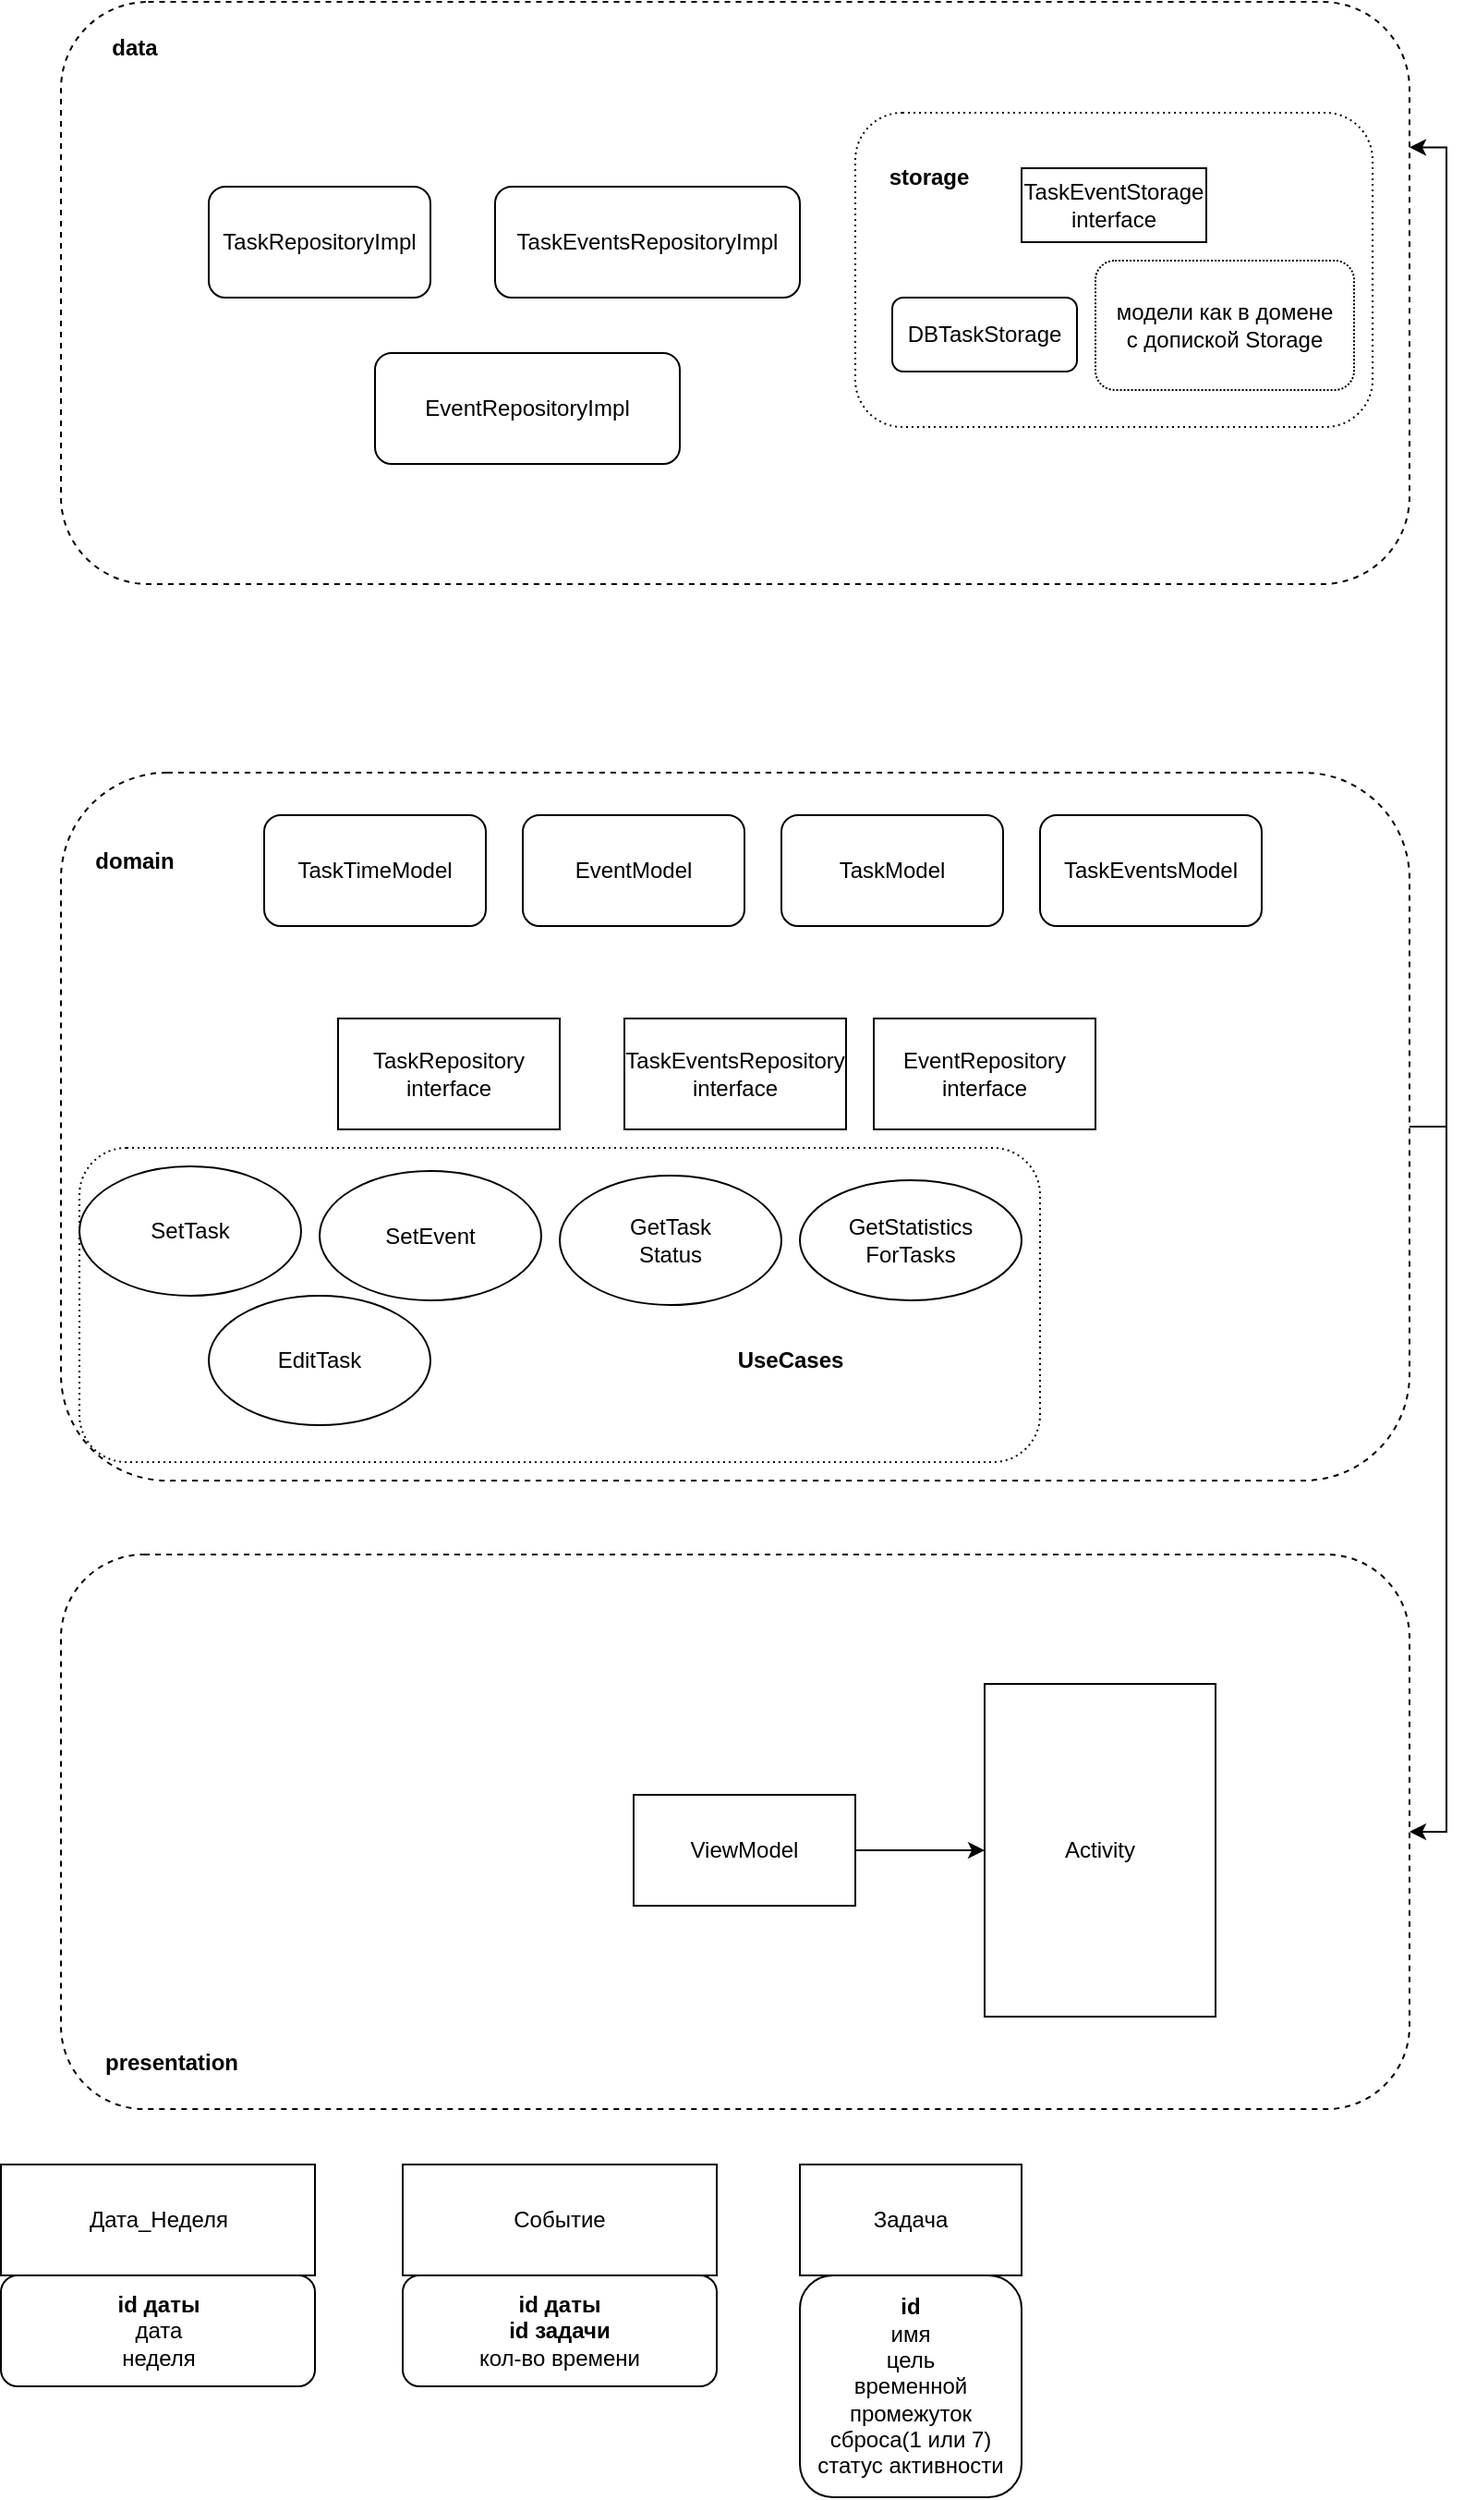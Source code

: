 <mxfile version="16.4.7" type="device"><diagram id="EejzeUMHLlEKSud8FcVM" name="Page-1"><mxGraphModel dx="862" dy="503" grid="1" gridSize="10" guides="1" tooltips="1" connect="1" arrows="1" fold="1" page="1" pageScale="1" pageWidth="827" pageHeight="1169" math="0" shadow="0"><root><mxCell id="0"/><mxCell id="1" parent="0"/><mxCell id="jxcSQ0RE7cFmgT1kWPS_-4" value="" style="rounded=1;whiteSpace=wrap;html=1;dashed=1;" parent="1" vertex="1"><mxGeometry x="60" y="10" width="730" height="315" as="geometry"/></mxCell><mxCell id="jxcSQ0RE7cFmgT1kWPS_-30" value="" style="rounded=1;whiteSpace=wrap;html=1;dashed=1;dashPattern=1 2;" parent="1" vertex="1"><mxGeometry x="490" y="70" width="280" height="170" as="geometry"/></mxCell><mxCell id="jxcSQ0RE7cFmgT1kWPS_-37" style="edgeStyle=orthogonalEdgeStyle;rounded=0;orthogonalLoop=1;jettySize=auto;html=1;entryX=1;entryY=0.5;entryDx=0;entryDy=0;" parent="1" source="jxcSQ0RE7cFmgT1kWPS_-1" target="jxcSQ0RE7cFmgT1kWPS_-6" edge="1"><mxGeometry relative="1" as="geometry"><Array as="points"><mxPoint x="810" y="619"/><mxPoint x="810" y="1000"/></Array></mxGeometry></mxCell><mxCell id="jxcSQ0RE7cFmgT1kWPS_-38" style="edgeStyle=orthogonalEdgeStyle;rounded=0;orthogonalLoop=1;jettySize=auto;html=1;entryX=1;entryY=0.25;entryDx=0;entryDy=0;" parent="1" source="jxcSQ0RE7cFmgT1kWPS_-1" target="jxcSQ0RE7cFmgT1kWPS_-4" edge="1"><mxGeometry relative="1" as="geometry"><Array as="points"><mxPoint x="810" y="619"/><mxPoint x="810" y="89"/></Array></mxGeometry></mxCell><mxCell id="jxcSQ0RE7cFmgT1kWPS_-1" value="" style="rounded=1;whiteSpace=wrap;html=1;dashed=1;" parent="1" vertex="1"><mxGeometry x="60" y="427" width="730" height="383" as="geometry"/></mxCell><mxCell id="jxcSQ0RE7cFmgT1kWPS_-27" value="" style="rounded=1;whiteSpace=wrap;html=1;dashed=1;dashPattern=1 2;" parent="1" vertex="1"><mxGeometry x="70" y="630" width="520" height="170" as="geometry"/></mxCell><mxCell id="jxcSQ0RE7cFmgT1kWPS_-3" value="domain" style="text;html=1;strokeColor=none;fillColor=none;align=center;verticalAlign=middle;whiteSpace=wrap;rounded=0;dashed=1;fontStyle=1" parent="1" vertex="1"><mxGeometry x="70" y="460" width="60" height="30" as="geometry"/></mxCell><mxCell id="jxcSQ0RE7cFmgT1kWPS_-5" value="data" style="text;html=1;strokeColor=none;fillColor=none;align=center;verticalAlign=middle;whiteSpace=wrap;rounded=0;dashed=1;fontStyle=1" parent="1" vertex="1"><mxGeometry x="70" y="20" width="60" height="30" as="geometry"/></mxCell><mxCell id="jxcSQ0RE7cFmgT1kWPS_-6" value="" style="rounded=1;whiteSpace=wrap;html=1;dashed=1;" parent="1" vertex="1"><mxGeometry x="60" y="850" width="730" height="300" as="geometry"/></mxCell><mxCell id="jxcSQ0RE7cFmgT1kWPS_-7" value="presentation" style="text;html=1;strokeColor=none;fillColor=none;align=center;verticalAlign=middle;whiteSpace=wrap;rounded=0;dashed=1;fontStyle=1" parent="1" vertex="1"><mxGeometry x="90" y="1110" width="60" height="30" as="geometry"/></mxCell><mxCell id="jxcSQ0RE7cFmgT1kWPS_-8" value="GetTask&lt;br&gt;Status" style="ellipse;whiteSpace=wrap;html=1;rounded=0;" parent="1" vertex="1"><mxGeometry x="330" y="645" width="120" height="70" as="geometry"/></mxCell><mxCell id="jxcSQ0RE7cFmgT1kWPS_-11" value="SetEvent" style="ellipse;whiteSpace=wrap;html=1;rounded=0;" parent="1" vertex="1"><mxGeometry x="200" y="642.5" width="120" height="70" as="geometry"/></mxCell><mxCell id="jxcSQ0RE7cFmgT1kWPS_-12" value="SetTask" style="ellipse;whiteSpace=wrap;html=1;rounded=0;" parent="1" vertex="1"><mxGeometry x="70" y="640" width="120" height="70" as="geometry"/></mxCell><mxCell id="jxcSQ0RE7cFmgT1kWPS_-13" value="GetStatistics&lt;br&gt;ForTasks" style="ellipse;whiteSpace=wrap;html=1;rounded=0;" parent="1" vertex="1"><mxGeometry x="460" y="647.5" width="120" height="65" as="geometry"/></mxCell><mxCell id="jxcSQ0RE7cFmgT1kWPS_-14" value="&lt;b&gt;UseCases&lt;/b&gt;" style="text;html=1;strokeColor=none;fillColor=none;align=center;verticalAlign=middle;whiteSpace=wrap;rounded=0;" parent="1" vertex="1"><mxGeometry x="425" y="730" width="60" height="30" as="geometry"/></mxCell><mxCell id="jxcSQ0RE7cFmgT1kWPS_-15" value="TaskModel" style="rounded=1;whiteSpace=wrap;html=1;" parent="1" vertex="1"><mxGeometry x="450" y="450" width="120" height="60" as="geometry"/></mxCell><mxCell id="jxcSQ0RE7cFmgT1kWPS_-16" value="Событие" style="rounded=0;whiteSpace=wrap;html=1;" parent="1" vertex="1"><mxGeometry x="245" y="1180" width="170" height="60" as="geometry"/></mxCell><mxCell id="jxcSQ0RE7cFmgT1kWPS_-19" value="&lt;b&gt;id даты&lt;br&gt;&lt;/b&gt;&lt;b&gt;id задачи&lt;/b&gt;&lt;br&gt;кол-во времени" style="rounded=1;whiteSpace=wrap;html=1;" parent="1" vertex="1"><mxGeometry x="245" y="1240" width="170" height="60" as="geometry"/></mxCell><mxCell id="jxcSQ0RE7cFmgT1kWPS_-20" value="Задача" style="rounded=0;whiteSpace=wrap;html=1;" parent="1" vertex="1"><mxGeometry x="460" y="1180" width="120" height="60" as="geometry"/></mxCell><mxCell id="jxcSQ0RE7cFmgT1kWPS_-21" value="&lt;b&gt;id&lt;/b&gt;&lt;br&gt;имя&lt;br&gt;цель&lt;br&gt;временной промежуток&lt;br&gt;сброса(1 или 7)&lt;br&gt;статус активности" style="rounded=1;whiteSpace=wrap;html=1;" parent="1" vertex="1"><mxGeometry x="460" y="1240" width="120" height="120" as="geometry"/></mxCell><mxCell id="jxcSQ0RE7cFmgT1kWPS_-22" value="EditTask" style="ellipse;whiteSpace=wrap;html=1;rounded=0;" parent="1" vertex="1"><mxGeometry x="140" y="710" width="120" height="70" as="geometry"/></mxCell><mxCell id="jxcSQ0RE7cFmgT1kWPS_-23" value="TaskEventsModel" style="rounded=1;whiteSpace=wrap;html=1;" parent="1" vertex="1"><mxGeometry x="590" y="450" width="120" height="60" as="geometry"/></mxCell><mxCell id="jxcSQ0RE7cFmgT1kWPS_-24" value="TaskRepository&lt;br&gt;interface" style="rounded=0;whiteSpace=wrap;html=1;" parent="1" vertex="1"><mxGeometry x="210" y="560" width="120" height="60" as="geometry"/></mxCell><mxCell id="jxcSQ0RE7cFmgT1kWPS_-25" value="TaskEventsRepository&lt;br&gt;interface" style="rounded=0;whiteSpace=wrap;html=1;" parent="1" vertex="1"><mxGeometry x="365" y="560" width="120" height="60" as="geometry"/></mxCell><mxCell id="jxcSQ0RE7cFmgT1kWPS_-28" value="TaskRepositoryImpl" style="rounded=1;whiteSpace=wrap;html=1;" parent="1" vertex="1"><mxGeometry x="140" y="110" width="120" height="60" as="geometry"/></mxCell><mxCell id="jxcSQ0RE7cFmgT1kWPS_-29" value="TaskEventsRepositoryImpl" style="rounded=1;whiteSpace=wrap;html=1;" parent="1" vertex="1"><mxGeometry x="295" y="110" width="165" height="60" as="geometry"/></mxCell><mxCell id="jxcSQ0RE7cFmgT1kWPS_-31" value="&lt;b&gt;storage&lt;/b&gt;" style="text;html=1;strokeColor=none;fillColor=none;align=center;verticalAlign=middle;whiteSpace=wrap;rounded=0;dashed=1;dashPattern=1 2;" parent="1" vertex="1"><mxGeometry x="500" y="90" width="60" height="30" as="geometry"/></mxCell><mxCell id="jxcSQ0RE7cFmgT1kWPS_-32" value="TaskEventStorage&lt;br&gt;interface" style="rounded=0;whiteSpace=wrap;html=1;" parent="1" vertex="1"><mxGeometry x="580" y="100" width="100" height="40" as="geometry"/></mxCell><mxCell id="jxcSQ0RE7cFmgT1kWPS_-33" value="DBTaskStorage" style="rounded=1;whiteSpace=wrap;html=1;" parent="1" vertex="1"><mxGeometry x="510" y="170" width="100" height="40" as="geometry"/></mxCell><mxCell id="jxcSQ0RE7cFmgT1kWPS_-36" style="edgeStyle=orthogonalEdgeStyle;rounded=0;orthogonalLoop=1;jettySize=auto;html=1;entryX=0;entryY=0.5;entryDx=0;entryDy=0;" parent="1" source="jxcSQ0RE7cFmgT1kWPS_-34" target="jxcSQ0RE7cFmgT1kWPS_-35" edge="1"><mxGeometry relative="1" as="geometry"/></mxCell><mxCell id="jxcSQ0RE7cFmgT1kWPS_-34" value="ViewModel" style="rounded=0;whiteSpace=wrap;html=1;" parent="1" vertex="1"><mxGeometry x="370" y="980" width="120" height="60" as="geometry"/></mxCell><mxCell id="jxcSQ0RE7cFmgT1kWPS_-35" value="Activity" style="rounded=0;whiteSpace=wrap;html=1;" parent="1" vertex="1"><mxGeometry x="560" y="920" width="125" height="180" as="geometry"/></mxCell><mxCell id="q0y6ZkNrACIMQ3QlKv7M-1" value="EventRepository&lt;br&gt;interface" style="rounded=0;whiteSpace=wrap;html=1;" vertex="1" parent="1"><mxGeometry x="500" y="560" width="120" height="60" as="geometry"/></mxCell><mxCell id="q0y6ZkNrACIMQ3QlKv7M-2" value="EventRepositoryImpl" style="rounded=1;whiteSpace=wrap;html=1;" vertex="1" parent="1"><mxGeometry x="230" y="200" width="165" height="60" as="geometry"/></mxCell><mxCell id="q0y6ZkNrACIMQ3QlKv7M-3" value="TaskTimeModel" style="rounded=1;whiteSpace=wrap;html=1;" vertex="1" parent="1"><mxGeometry x="170" y="450" width="120" height="60" as="geometry"/></mxCell><mxCell id="q0y6ZkNrACIMQ3QlKv7M-4" value="EventModel" style="rounded=1;whiteSpace=wrap;html=1;" vertex="1" parent="1"><mxGeometry x="310" y="450" width="120" height="60" as="geometry"/></mxCell><mxCell id="q0y6ZkNrACIMQ3QlKv7M-5" value="модели как в домене &lt;br&gt;с допиской Storage" style="rounded=1;whiteSpace=wrap;html=1;dashed=1;dashPattern=1 1;" vertex="1" parent="1"><mxGeometry x="620" y="150" width="140" height="70" as="geometry"/></mxCell><mxCell id="q0y6ZkNrACIMQ3QlKv7M-6" value="Дата_Неделя" style="rounded=0;whiteSpace=wrap;html=1;" vertex="1" parent="1"><mxGeometry x="27.5" y="1180" width="170" height="60" as="geometry"/></mxCell><mxCell id="q0y6ZkNrACIMQ3QlKv7M-7" value="&lt;b&gt;id даты&lt;/b&gt;&lt;br&gt;дата&lt;br&gt;неделя" style="rounded=1;whiteSpace=wrap;html=1;" vertex="1" parent="1"><mxGeometry x="27.5" y="1240" width="170" height="60" as="geometry"/></mxCell></root></mxGraphModel></diagram></mxfile>